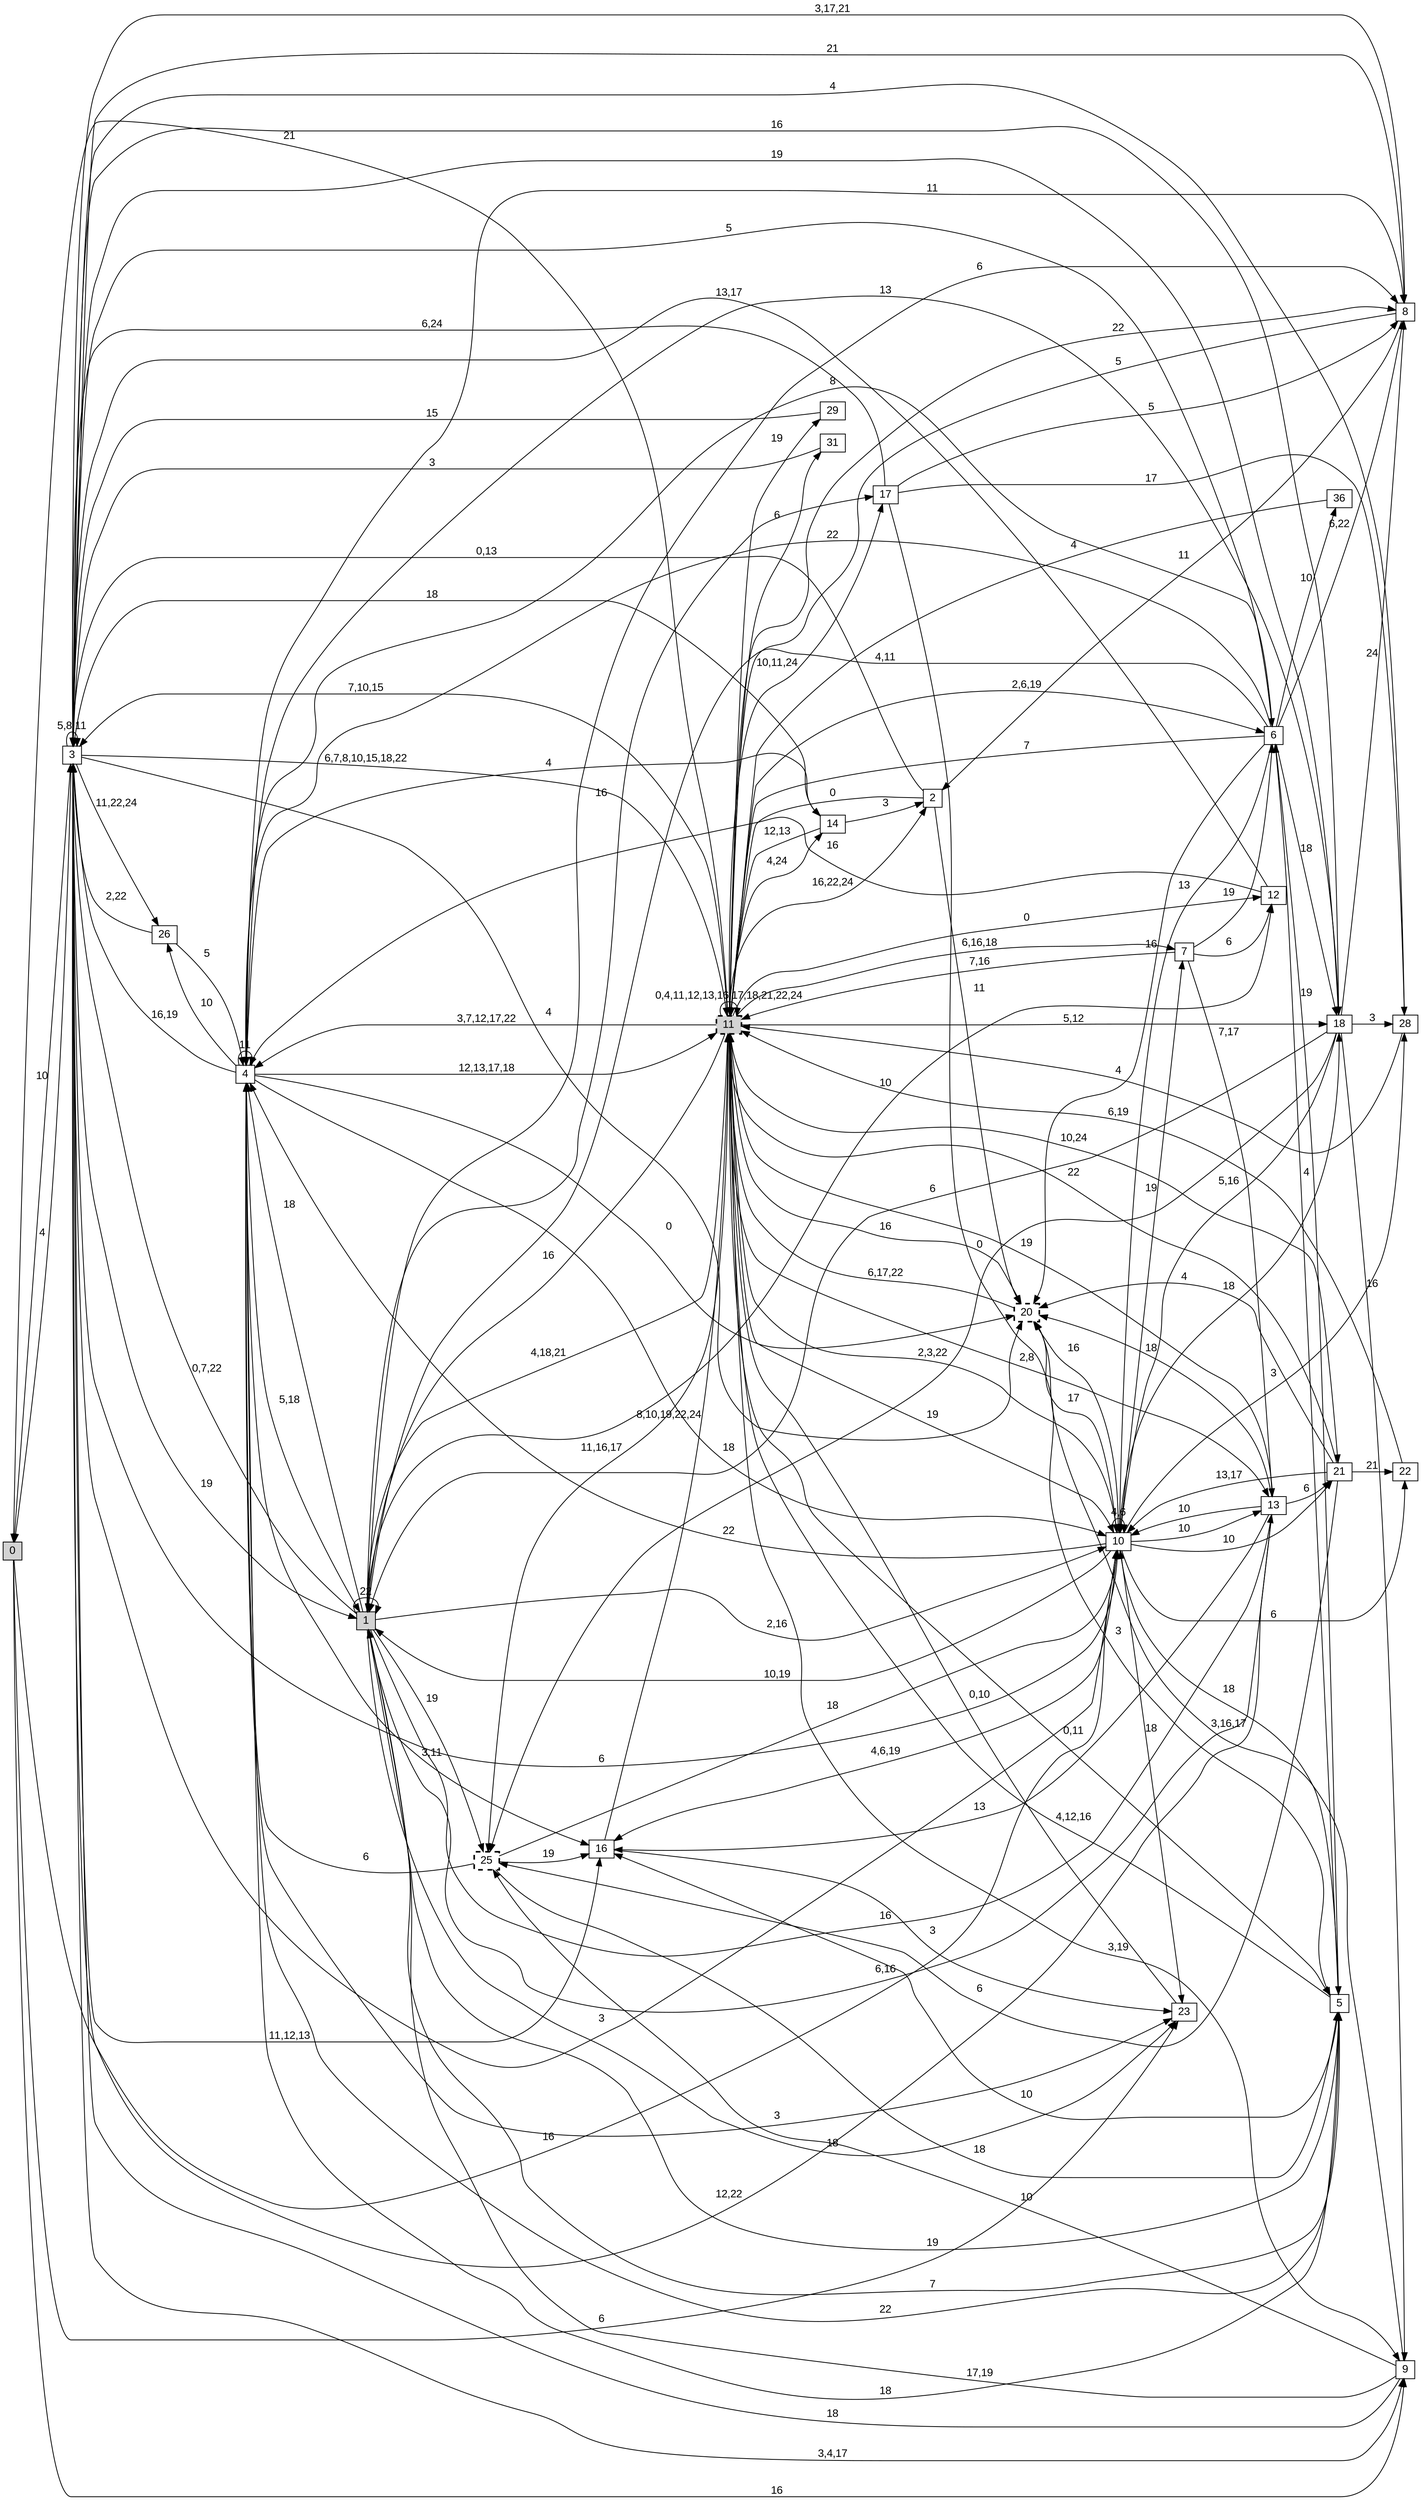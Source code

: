 digraph "NDFA" {
  rankdir=LR
  node [shape=box width=0.1 height=0.1 fontname=Arial]
  edge [fontname=Arial]
/* Estados */
 s0 [label="0" style="filled"] /* I:1 F:0 D:0 */
 s1 [label="1" style="filled"] /* I:1 F:0 D:0 */
 s2 [label="2" ] /* I:0 F:0 D:0 */
 s3 [label="3" ] /* I:0 F:0 D:0 */
 s4 [label="4" ] /* I:0 F:0 D:0 */
 s5 [label="5" ] /* I:0 F:0 D:0 */
 s6 [label="6" ] /* I:0 F:0 D:0 */
 s7 [label="7" ] /* I:0 F:0 D:0 */
 s8 [label="8" ] /* I:0 F:0 D:0 */
 s9 [label="9" ] /* I:0 F:0 D:0 */
 s10 [label="10" ] /* I:0 F:0 D:0 */
 s11 [label="11" style="filled,bold,dashed"] /* I:1 F:1 D:0 */
 s12 [label="12" ] /* I:0 F:0 D:0 */
 s13 [label="13" ] /* I:0 F:0 D:0 */
 s14 [label="14" ] /* I:0 F:0 D:0 */
 s16 [label="16" ] /* I:0 F:0 D:0 */
 s17 [label="17" ] /* I:0 F:0 D:0 */
 s18 [label="18" ] /* I:0 F:0 D:0 */
 s20 [label="20" style="bold,dashed"] /* I:0 F:1 D:0 */
 s21 [label="21" ] /* I:0 F:0 D:0 */
 s22 [label="22" ] /* I:0 F:0 D:0 */
 s23 [label="23" ] /* I:0 F:0 D:0 */
 s25 [label="25" style="bold,dashed"] /* I:0 F:1 D:0 */
 s26 [label="26" ] /* I:0 F:0 D:0 */
 s28 [label="28" ] /* I:0 F:0 D:0 */
 s29 [label="29" ] /* I:0 F:0 D:0 */
 s31 [label="31" ] /* I:0 F:0 D:0 */
 s36 [label="36" ] /* I:0 F:0 D:0 */
/* Transiciones */
  s0 -> s3 [label="10"]
  s0 -> s9 [label="16"]
  s0 -> s10 [label="16"]
  s0 -> s23 [label="6"]
  s1 -> s1 [label="22"]
  s1 -> s3 [label="0,7,22"]
  s1 -> s4 [label="18"]
  s1 -> s5 [label="7"]
  s1 -> s8 [label="6"]
  s1 -> s10 [label="2,16"]
  s1 -> s11 [label="4,18,21"]
  s1 -> s12 [label="10"]
  s1 -> s13 [label="16"]
  s1 -> s17 [label="16"]
  s1 -> s23 [label="18"]
  s1 -> s25 [label="19"]
  s2 -> s3 [label="0,13"]
  s2 -> s11 [label="0"]
  s2 -> s20 [label="11"]
  s3 -> s0 [label="4"]
  s3 -> s1 [label="19"]
  s3 -> s3 [label="5,8,11"]
  s3 -> s8 [label="21"]
  s3 -> s9 [label="3,4,17"]
  s3 -> s10 [label="6"]
  s3 -> s11 [label="6,7,8,10,15,18,22"]
  s3 -> s16 [label="11,12,13"]
  s3 -> s18 [label="16"]
  s3 -> s20 [label="4"]
  s3 -> s26 [label="11,22,24"]
  s4 -> s1 [label="5,18"]
  s4 -> s3 [label="16,19"]
  s4 -> s4 [label="11"]
  s4 -> s5 [label="22"]
  s4 -> s6 [label="8"]
  s4 -> s8 [label="11"]
  s4 -> s10 [label="18"]
  s4 -> s11 [label="12,13,17,18"]
  s4 -> s14 [label="4"]
  s4 -> s16 [label="3,11"]
  s4 -> s20 [label="0"]
  s4 -> s23 [label="3"]
  s4 -> s26 [label="10"]
  s5 -> s1 [label="19"]
  s5 -> s4 [label="18"]
  s5 -> s6 [label="4"]
  s5 -> s10 [label="18"]
  s5 -> s11 [label="4,12,16"]
  s5 -> s16 [label="10"]
  s6 -> s1 [label="4,11"]
  s6 -> s3 [label="5"]
  s6 -> s4 [label="22"]
  s6 -> s5 [label="19"]
  s6 -> s8 [label="6,22"]
  s6 -> s10 [label="13"]
  s6 -> s11 [label="7"]
  s6 -> s18 [label="18"]
  s6 -> s20 [label="16"]
  s6 -> s36 [label="10"]
  s7 -> s6 [label="19"]
  s7 -> s11 [label="7,16"]
  s7 -> s12 [label="6"]
  s7 -> s13 [label="7,17"]
  s8 -> s2 [label="11"]
  s8 -> s3 [label="3,17,21"]
  s8 -> s11 [label="5"]
  s9 -> s1 [label="17,19"]
  s9 -> s3 [label="18"]
  s9 -> s20 [label="3,16,17"]
  s9 -> s25 [label="10"]
  s10 -> s1 [label="10,19"]
  s10 -> s3 [label="3"]
  s10 -> s4 [label="22"]
  s10 -> s7 [label="19"]
  s10 -> s10 [label="4,6"]
  s10 -> s11 [label="2,3,22"]
  s10 -> s13 [label="10"]
  s10 -> s16 [label="4,6,19"]
  s10 -> s18 [label="18"]
  s10 -> s20 [label="16"]
  s10 -> s21 [label="10"]
  s10 -> s22 [label="6"]
  s10 -> s23 [label="18"]
  s10 -> s28 [label="3"]
  s11 -> s0 [label="21"]
  s11 -> s1 [label="16"]
  s11 -> s2 [label="16,22,24"]
  s11 -> s3 [label="7,10,15"]
  s11 -> s4 [label="3,7,12,17,22"]
  s11 -> s5 [label="0,11"]
  s11 -> s6 [label="2,6,19"]
  s11 -> s7 [label="6,16,18"]
  s11 -> s8 [label="22"]
  s11 -> s9 [label="3,19"]
  s11 -> s10 [label="19"]
  s11 -> s11 [label="0,4,11,12,13,16,17,18,21,22,24"]
  s11 -> s12 [label="0"]
  s11 -> s13 [label="2,8"]
  s11 -> s14 [label="4,24"]
  s11 -> s17 [label="10,11,24"]
  s11 -> s18 [label="5,12"]
  s11 -> s20 [label="16"]
  s11 -> s21 [label="10,24"]
  s11 -> s25 [label="11,16,17"]
  s11 -> s29 [label="19"]
  s11 -> s31 [label="6"]
  s12 -> s3 [label="13,17"]
  s12 -> s4 [label="16"]
  s13 -> s1 [label="6,16"]
  s13 -> s3 [label="12,22"]
  s13 -> s10 [label="10"]
  s13 -> s11 [label="19"]
  s13 -> s16 [label="13"]
  s13 -> s20 [label="18"]
  s13 -> s21 [label="6"]
  s14 -> s2 [label="3"]
  s14 -> s3 [label="18"]
  s14 -> s11 [label="12,13"]
  s16 -> s11 [label="8,10,19,22,24"]
  s16 -> s23 [label="3"]
  s17 -> s3 [label="6,24"]
  s17 -> s5 [label="3"]
  s17 -> s8 [label="5"]
  s17 -> s28 [label="17"]
  s18 -> s1 [label="6"]
  s18 -> s3 [label="19"]
  s18 -> s4 [label="13"]
  s18 -> s8 [label="24"]
  s18 -> s9 [label="16"]
  s18 -> s10 [label="5,16"]
  s18 -> s25 [label="0"]
  s18 -> s28 [label="3"]
  s20 -> s10 [label="17"]
  s20 -> s11 [label="6,17,22"]
  s21 -> s10 [label="13,17"]
  s21 -> s11 [label="22"]
  s21 -> s20 [label="4"]
  s21 -> s22 [label="21"]
  s21 -> s25 [label="6"]
  s22 -> s11 [label="6,19"]
  s23 -> s11 [label="0,10"]
  s25 -> s4 [label="6"]
  s25 -> s5 [label="18"]
  s25 -> s10 [label="18"]
  s25 -> s16 [label="19"]
  s26 -> s3 [label="2,22"]
  s26 -> s4 [label="5"]
  s28 -> s3 [label="4"]
  s28 -> s11 [label="4"]
  s29 -> s3 [label="15"]
  s31 -> s3 [label="3"]
  s36 -> s11 [label="4"]
}
